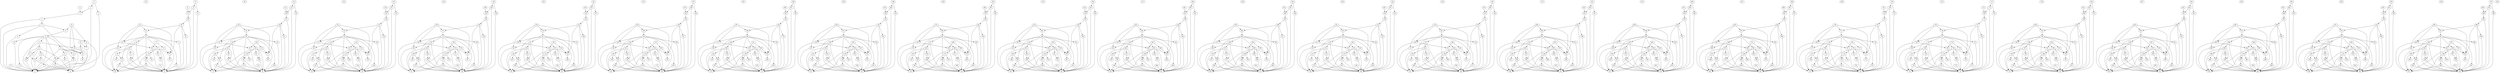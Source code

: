 strict digraph "G" {
0 [weight=4];
1 [weight=3];
2 [weight=4];
3 [weight=4];
4 [weight=3];
5 [weight=4];
6 [weight=3];
7 [weight=3];
8 [weight=1];
9 [weight=3];
10 [weight=3];
11 [weight=6];
12 [weight=5];
13 [weight=4];
14 [weight=4];
15 [weight=4];
16 [weight=3];
17 [weight=5];
18 [weight=3];
19 [weight=5];
20 [weight=3];
21 [weight=3];
22 [weight=4];
23 [weight=3];
24 [weight=5];
25 [weight=4];
26 [weight=5];
27 [weight=2];
28 [weight=3];
29 [weight=4];
30 [weight=3];
31 [weight=8];
32 [weight=3];
33 [weight=2];
34 [weight=1];
35 [weight=5];
36 [weight=3];
37 [weight=4];
38 [weight=3];
39 [weight=5];
40 [weight=3];
41 [weight=3];
42 [weight=3];
43 [weight=5];
44 [weight=3];
45 [weight=3];
46 [weight=3];
47 [weight=3];
48 [weight=3];
49 [weight=3];
50 [weight=2];
51 [weight=5];
52 [weight=3];
53 [weight=5];
54 [weight=3];
55 [weight=5];
56 [weight=2];
57 [weight=3];
58 [weight=4];
59 [weight=5];
60 [weight=3];
61 [weight=2];
62 [weight=4];
63 [weight=5];
64 [weight=3];
65 [weight=5];
66 [weight=3];
67 [weight=5];
68 [weight=4];
69 [weight=4];
70 [weight=5];
71 [weight=3];
72 [weight=5];
73 [weight=3];
74 [weight=4];
75 [weight=5];
76 [weight=4];
77 [weight=3];
78 [weight=2];
79 [weight=3];
80 [weight=4];
81 [weight=3];
82 [weight=4];
83 [weight=5];
84 [weight=3];
85 [weight=2];
86 [weight=2];
87 [weight=2];
88 [weight=4];
89 [weight=2];
90 [weight=8];
91 [weight=4];
92 [weight=4];
93 [weight=3];
94 [weight=4];
95 [weight=3];
96 [weight=3];
97 [weight=4];
98 [weight=3];
99 [weight=4];
100 [weight=4];
101 [weight=4];
102 [weight=10];
103 [weight=4];
104 [weight=5];
105 [weight=3];
106 [weight=3];
107 [weight=2];
108 [weight=3];
109 [weight=2];
110 [weight=2];
111 [weight=6];
112 [weight=5];
113 [weight=3];
114 [weight=6];
115 [weight=5];
116 [weight=5];
117 [weight=5];
118 [weight=2];
119 [weight=5];
120 [weight=4];
121 [weight=4];
122 [weight=2];
123 [weight=4];
124 [weight=5];
125 [weight=5];
126 [weight=4];
127 [weight=4];
128 [weight=4];
129 [weight=3];
130 [weight=3];
131 [weight=3];
132 [weight=1];
133 [weight=2];
134 [weight=5];
135 [weight=6];
136 [weight=4];
137 [weight=4];
138 [weight=6];
139 [weight=3];
140 [weight=3];
141 [weight=5];
142 [weight=4];
143 [weight=6];
144 [weight=4];
145 [weight=2];
146 [weight=3];
147 [weight=4];
148 [weight=3];
149 [weight=3];
150 [weight=8];
151 [weight=2];
152 [weight=4];
153 [weight=4];
154 [weight=8];
155 [weight=11];
156 [weight=2];
157 [weight=4];
158 [weight=3];
159 [weight=3];
160 [weight=4];
161 [weight=4];
162 [weight=5];
163 [weight=5];
164 [weight=2];
165 [weight=4];
166 [weight=3];
167 [weight=3];
168 [weight=4];
169 [weight=3];
170 [weight=5];
171 [weight=5];
172 [weight=3];
173 [weight=4];
174 [weight=5];
175 [weight=4];
176 [weight=3];
177 [weight=4];
178 [weight=2];
179 [weight=4];
180 [weight=5];
181 [weight=3];
182 [weight=4];
183 [weight=4];
184 [weight=1];
185 [weight=3];
186 [weight=3];
187 [weight=3];
188 [weight=4];
189 [weight=7];
190 [weight=4];
191 [weight=3];
192 [weight=5];
193 [weight=4];
194 [weight=11];
195 [weight=1];
196 [weight=4];
197 [weight=4];
198 [weight=4];
199 [weight=4];
200 [weight=3];
201 [weight=4];
202 [weight=2];
203 [weight=3];
204 [weight=4];
205 [weight=2];
206 [weight=5];
207 [weight=5];
208 [weight=3];
209 [weight=3];
210 [weight=3];
211 [weight=2];
212 [weight=4];
213 [weight=4];
214 [weight=5];
215 [weight=4];
216 [weight=5];
217 [weight=3];
218 [weight=3];
219 [weight=8];
220 [weight=5];
221 [weight=4];
222 [weight=3];
223 [weight=4];
224 [weight=4];
225 [weight=2];
226 [weight=5];
227 [weight=4];
228 [weight=7];
229 [weight=4];
230 [weight=5];
231 [weight=6];
232 [weight=4];
233 [weight=9];
234 [weight=4];
235 [weight=5];
236 [weight=5];
237 [weight=4];
238 [weight=2];
239 [weight=1];
240 [weight=2];
241 [weight=2];
242 [weight=4];
243 [weight=3];
244 [weight=6];
245 [weight=3];
246 [weight=2];
247 [weight=3];
248 [weight=4];
249 [weight=2];
250 [weight=4];
251 [weight=3];
252 [weight=2];
253 [weight=4];
254 [weight=4];
255 [weight=3];
256 [weight=3];
257 [weight=4];
258 [weight=9];
259 [weight=4];
260 [weight=4];
261 [weight=3];
262 [weight=3];
263 [weight=3];
264 [weight=2];
265 [weight=2];
266 [weight=2];
267 [weight=3];
268 [weight=3];
269 [weight=6];
270 [weight=4];
271 [weight=4];
272 [weight=8];
273 [weight=4];
274 [weight=4];
275 [weight=4];
276 [weight=5];
277 [weight=3];
278 [weight=3];
279 [weight=4];
280 [weight=2];
281 [weight=3];
282 [weight=3];
283 [weight=3];
284 [weight=3];
285 [weight=3];
286 [weight=5];
287 [weight=3];
288 [weight=5];
289 [weight=3];
290 [weight=4];
291 [weight=4];
292 [weight=3];
293 [weight=3];
294 [weight=3];
295 [weight=4];
296 [weight=2];
297 [weight=6];
298 [weight=4];
299 [weight=4];
300 [weight=4];
301 [weight=3];
302 [weight=3];
303 [weight=4];
304 [weight=4];
305 [weight=4];
306 [weight=8];
307 [weight=5];
308 [weight=3];
309 [weight=2];
310 [weight=9];
311 [weight=3];
312 [weight=3];
313 [weight=4];
314 [weight=3];
315 [weight=2];
316 [weight=3];
317 [weight=5];
318 [weight=4];
319 [weight=4];
320 [weight=4];
321 [weight=3];
322 [weight=4];
323 [weight=3];
324 [weight=3];
325 [weight=3];
326 [weight=4];
327 [weight=4];
328 [weight=4];
329 [weight=4];
330 [weight=1];
331 [weight=3];
332 [weight=5];
333 [weight=5];
334 [weight=3];
335 [weight=3];
336 [weight=4];
337 [weight=4];
338 [weight=4];
339 [weight=3];
340 [weight=4];
341 [weight=5];
342 [weight=4];
343 [weight=5];
344 [weight=5];
345 [weight=4];
346 [weight=3];
347 [weight=5];
348 [weight=3];
349 [weight=5];
350 [weight=7];
351 [weight=1];
352 [weight=4];
353 [weight=3];
354 [weight=3];
355 [weight=4];
356 [weight=2];
357 [weight=6];
358 [weight=4];
359 [weight=3];
360 [weight=2];
361 [weight=4];
362 [weight=2];
363 [weight=4];
364 [weight=4];
365 [weight=4];
366 [weight=3];
367 [weight=1];
368 [weight=2];
369 [weight=3];
370 [weight=3];
371 [weight=4];
372 [weight=3];
373 [weight=5];
374 [weight=5];
375 [weight=2];
376 [weight=3];
377 [weight=4];
378 [weight=4];
379 [weight=4];
380 [weight=4];
381 [weight=2];
382 [weight=3];
383 [weight=5];
384 [weight=6];
385 [weight=3];
386 [weight=3];
387 [weight=5];
388 [weight=5];
389 [weight=5];
390 [weight=5];
391 [weight=5];
392 [weight=4];
393 [weight=4];
394 [weight=3];
395 [weight=4];
396 [weight=4];
397 [weight=3];
398 [weight=2];
399 [weight=3];
400 [weight=3];
401 [weight=4];
402 [weight=4];
403 [weight=3];
404 [weight=3];
405 [weight=4];
406 [weight=5];
407 [weight=2];
408 [weight=3];
409 [weight=4];
410 [weight=4];
411 [weight=5];
412 [weight=3];
413 [weight=3];
414 [weight=9];
415 [weight=4];
416 [weight=6];
417 [weight=4];
418 [weight=4];
419 [weight=4];
420 [weight=2];
421 [weight=3];
422 [weight=4];
423 [weight=3];
424 [weight=3];
425 [weight=5];
426 [weight=4];
427 [weight=3];
428 [weight=9];
429 [weight=4];
430 [weight=5];
431 [weight=3];
432 [weight=3];
433 [weight=2];
434 [weight=4];
435 [weight=3];
436 [weight=6];
437 [weight=4];
438 [weight=2];
439 [weight=4];
440 [weight=3];
441 [weight=3];
442 [weight=3];
443 [weight=2];
444 [weight=3];
445 [weight=4];
446 [weight=3];
447 [weight=3];
448 [weight=3];
449 [weight=4];
450 [weight=3];
451 [weight=3];
452 [weight=3];
453 [weight=8];
454 [weight=5];
455 [weight=5];
456 [weight=3];
457 [weight=4];
458 [weight=3];
459 [weight=4];
460 [weight=5];
461 [weight=3];
462 [weight=3];
463 [weight=2];
464 [weight=2];
465 [weight=2];
466 [weight=4];
467 [weight=4];
468 [weight=4];
469 [weight=1];
470 [weight=5];
471 [weight=5];
472 [weight=2];
473 [weight=3];
474 [weight=3];
475 [weight=4];
476 [weight=2];
477 [weight=3];
478 [weight=3];
479 [weight=4];
480 [weight=4];
481 [weight=5];
482 [weight=4];
483 [weight=4];
484 [weight=4];
485 [weight=4];
486 [weight=5];
487 [weight=2];
488 [weight=3];
489 [weight=4];
490 [weight=4];
491 [weight=2];
492 [weight=4];
493 [weight=2];
494 [weight=1];
495 [weight=4];
496 [weight=3];
497 [weight=5];
498 [weight=3];
499 [weight=2];
500 [weight=4];
501 [weight=4];
502 [weight=3];
503 [weight=3];
504 [weight=4];
505 [weight=3];
506 [weight=4];
507 [weight=3];
508 [weight=4];
509 [weight=3];
510 [weight=5];
511 [weight=4];
512 [weight=4];
513 [weight=2];
514 [weight=4];
515 [weight=4];
516 [weight=3];
517 [weight=4];
518 [weight=4];
519 [weight=3];
520 [weight=3];
521 [weight=2];
522 [weight=4];
523 [weight=5];
524 [weight=4];
525 [weight=3];
526 [weight=4];
527 [weight=4];
528 [weight=4];
529 [weight=3];
530 [weight=1];
531 [weight=13];
532 [weight=2];
533 [weight=5];
534 [weight=9];
535 [weight=3];
536 [weight=3];
537 [weight=2];
538 [weight=5];
539 [weight=4];
540 [weight=7];
541 [weight=4];
542 [weight=4];
543 [weight=3];
544 [weight=5];
545 [weight=11];
546 [weight=1];
547 [weight=2];
548 [weight=3];
549 [weight=2];
550 [weight=4];
551 [weight=3];
552 [weight=4];
553 [weight=3];
554 [weight=2];
555 [weight=3];
556 [weight=3];
557 [weight=2];
558 [weight=1];
559 [weight=4];
560 [weight=2];
561 [weight=3];
562 [weight=2];
563 [weight=3];
564 [weight=5];
565 [weight=4];
566 [weight=3];
567 [weight=2];
568 [weight=4];
569 [weight=4];
570 [weight=8];
571 [weight=4];
572 [weight=3];
573 [weight=3];
574 [weight=3];
575 [weight=5];
576 [weight=2];
577 [weight=3];
578 [weight=4];
579 [weight=4];
580 [weight=4];
581 [weight=4];
582 [weight=8];
583 [weight=4];
584 [weight=6];
585 [weight=3];
586 [weight=3];
587 [weight=4];
588 [weight=3];
589 [weight=2];
590 [weight=4];
591 [weight=3];
592 [weight=2];
593 [weight=4];
594 [weight=5];
595 [weight=3];
596 [weight=4];
597 [weight=7];
598 [weight=3];
599 [weight=2];
600 [weight=2];
601 [weight=4];
602 [weight=3];
603 [weight=3];
604 [weight=4];
605 [weight=2];
606 [weight=3];
607 [weight=3];
608 [weight=3];
609 [weight=9];
610 [weight=3];
611 [weight=4];
612 [weight=4];
613 [weight=5];
614 [weight=4];
615 [weight=4];
616 [weight=3];
617 [weight=5];
618 [weight=5];
619 [weight=7];
620 [weight=2];
621 [weight=8];
622 [weight=4];
623 [weight=4];
624 [weight=5];
625 [weight=4];
626 [weight=3];
627 [weight=6];
628 [weight=2];
629 [weight=5];
630 [weight=2];
631 [weight=5];
632 [weight=3];
633 [weight=3];
634 [weight=4];
635 [weight=4];
636 [weight=6];
637 [weight=3];
638 [weight=2];
639 [weight=4];
640 [weight=2];
641 [weight=4];
642 [weight=3];
643 [weight=3];
644 [weight=3];
645 [weight=4];
646 [weight=3];
647 [weight=4];
648 [weight=11];
649 [weight=3];
650 [weight=4];
651 [weight=4];
652 [weight=3];
653 [weight=4];
654 [weight=5];
655 [weight=5];
656 [weight=5];
657 [weight=5];
658 [weight=4];
659 [weight=4];
660 [weight=2];
661 [weight=4];
662 [weight=5];
663 [weight=2];
664 [weight=4];
665 [weight=4];
666 [weight=4];
667 [weight=4];
668 [weight=4];
669 [weight=3];
670 [weight=4];
671 [weight=3];
672 [weight=3];
673 [weight=5];
674 [weight=3];
675 [weight=4];
676 [weight=4];
677 [weight=4];
678 [weight=4];
679 [weight=5];
680 [weight=3];
681 [weight=4];
682 [weight=3];
683 [weight=5];
684 [weight=4];
685 [weight=5];
686 [weight=5];
687 [weight=5];
688 [weight=5];
689 [weight=3];
690 [weight=6];
691 [weight=3];
692 [weight=3];
693 [weight=4];
694 [weight=3];
695 [weight=2];
696 [weight=4];
697 [weight=5];
698 [weight=4];
699 [weight=5];
700 [weight=3];
701 [weight=9];
702 [weight=3];
703 [weight=4];
704 [weight=3];
705 [weight=4];
706 [weight=3];
707 [weight=4];
708 [weight=5];
709 [weight=2];
710 [weight=4];
711 [weight=4];
712 [weight=4];
713 [weight=4];
714 [weight=4];
715 [weight=2];
716 [weight=6];
717 [weight=3];
718 [weight=4];
719 [weight=3];
720 [weight=4];
721 [weight=4];
722 [weight=3];
723 [weight=2];
724 [weight=4];
725 [weight=2];
726 [weight=10];
727 [weight=5];
728 [weight=4];
729 [weight=4];
730 [weight=3];
731 [weight=1];
732 [weight=4];
733 [weight=3];
734 [weight=3];
735 [weight=7];
736 [weight=3];
737 [weight=4];
738 [weight=3];
739 [weight=4];
740 [weight=6];
741 [weight=4];
742 [weight=2];
743 [weight=4];
744 [weight=4];
745 [weight=2];
746 [weight=3];
747 [weight=4];
748 [weight=3];
749 [weight=2];
750 [weight=4];
751 [weight=4];
752 [weight=3];
753 [weight=2];
754 [weight=4];
755 [weight=3];
756 [weight=3];
757 [weight=2];
758 [weight=2];
759 [weight=2];
760 [weight=4];
761 [weight=4];
762 [weight=4];
763 [weight=5];
764 [weight=5];
765 [weight=6];
766 [weight=4];
767 [weight=5];
768 [weight=8];
769 [weight=1];
770 [weight=5];
771 [weight=4];
772 [weight=2];
773 [weight=4];
774 [weight=9];
775 [weight=4];
776 [weight=5];
777 [weight=3];
778 [weight=3];
779 [weight=5];
780 [weight=2];
781 [weight=5];
782 [weight=1];
783 [weight=3];
784 [weight=2];
785 [weight=5];
786 [weight=4];
787 [weight=4];
788 [weight=5];
789 [weight=5];
790 [weight=5];
791 [weight=5];
792 [weight=3];
793 [weight=4];
794 [weight=3];
795 [weight=4];
796 [weight=4];
797 [weight=2];
798 [weight=4];
799 [weight=4];
800 [weight=2];
801 [weight=4];
802 [weight=4];
803 [weight=2];
804 [weight=6];
805 [weight=2];
806 [weight=4];
807 [weight=4];
808 [weight=3];
809 [weight=4];
810 [weight=3];
811 [weight=4];
812 [weight=4];
813 [weight=3];
814 [weight=5];
815 [weight=4];
816 [weight=5];
817 [weight=9];
818 [weight=5];
819 [weight=4];
820 [weight=4];
821 [weight=3];
822 [weight=4];
823 [weight=4];
824 [weight=4];
825 [weight=3];
826 [weight=4];
827 [weight=3];
828 [weight=4];
829 [weight=4];
830 [weight=3];
831 [weight=3];
832 [weight=2];
833 [weight=4];
834 [weight=6];
835 [weight=4];
836 [weight=5];
837 [weight=4];
838 [weight=3];
839 [weight=4];
840 [weight=4];
841 [weight=3];
842 [weight=4];
843 [weight=9];
844 [weight=5];
845 [weight=3];
846 [weight=3];
847 [weight=3];
848 [weight=3];
849 [weight=3];
850 [weight=4];
851 [weight=3];
852 [weight=5];
853 [weight=5];
854 [weight=3];
855 [weight=3];
856 [weight=5];
857 [weight=7];
858 [weight=2];
859 [weight=2];
860 [weight=5];
861 [weight=3];
862 [weight=4];
863 [weight=3];
864 [weight=3];
865 [weight=4];
866 [weight=5];
867 [weight=3];
868 [weight=4];
869 [weight=3];
870 [weight=4];
871 [weight=3];
872 [weight=3];
873 [weight=5];
874 [weight=4];
875 [weight=4];
876 [weight=4];
877 [weight=5];
878 [weight=3];
879 [weight=3];
880 [weight=3];
881 [weight=4];
882 [weight=4];
883 [weight=3];
884 [weight=3];
885 [weight=8];
886 [weight=3];
887 [weight=4];
888 [weight=3];
889 [weight=1];
890 [weight=4];
891 [weight=4];
892 [weight=5];
893 [weight=4];
894 [weight=2];
895 [weight=3];
896 [weight=8];
897 [weight=4];
898 [weight=5];
899 [weight=2];
900 [weight=2];
901 [weight=3];
902 [weight=4];
903 [weight=3];
904 [weight=2];
905 [weight=4];
906 [weight=2];
907 [weight=4];
908 [weight=2];
909 [weight=5];
910 [weight=3];
911 [weight=3];
912 [weight=4];
913 [weight=2];
914 [weight=4];
915 [weight=4];
916 [weight=4];
917 [weight=4];
918 [weight=3];
919 [weight=4];
920 [weight=3];
921 [weight=4];
922 [weight=7];
923 [weight=2];
924 [weight=4];
925 [weight=3];
926 [weight=5];
927 [weight=5];
928 [weight=4];
929 [weight=4];
930 [weight=5];
931 [weight=4];
932 [weight=4];
933 [weight=2];
934 [weight=3];
935 [weight=6];
936 [weight=2];
937 [weight=4];
938 [weight=4];
939 [weight=3];
940 [weight=2];
941 [weight=5];
942 [weight=4];
943 [weight=4];
944 [weight=3];
945 [weight=3];
946 [weight=3];
947 [weight=3];
948 [weight=3];
949 [weight=3];
950 [weight=4];
951 [weight=4];
952 [weight=4];
953 [weight=3];
954 [weight=5];
955 [weight=4];
956 [weight=4];
957 [weight=3];
958 [weight=4];
959 [weight=4];
960 [weight=8];
961 [weight=3];
962 [weight=5];
963 [weight=3];
964 [weight=3];
965 [weight=5];
966 [weight=2];
967 [weight=3];
968 [weight=5];
969 [weight=5];
970 [weight=4];
971 [weight=3];
972 [weight=3];
973 [weight=5];
974 [weight=4];
0 -> 1 [size=4];
0 -> 2 [size=2];
1 -> 3 [size=2];
1 -> 4 [size=3];
2 -> 4 [size=1];
3 -> 5 [size=4];
5 -> 4 [size=2];
5 -> 8 [size=2];
6 -> 3 [size=2];
7 -> 4 [size=3];
8 -> 4 [size=3];
8 -> 9 [size=2];
8 -> 10 [size=3];
8 -> 11 [size=1];
9 -> 4 [size=2];
10 -> 34 [size=3];
11 -> 12 [size=2];
12 -> 4 [size=2];
12 -> 13 [size=1];
12 -> 14 [size=3];
12 -> 15 [size=3];
12 -> 16 [size=2];
12 -> 17 [size=1];
12 -> 18 [size=3];
12 -> 19 [size=2];
13 -> 4 [size=4];
14 -> 4 [size=5];
15 -> 4 [size=4];
15 -> 20 [size=4];
15 -> 10 [size=4];
15 -> 21 [size=3];
15 -> 22 [size=2];
15 -> 23 [size=4];
16 -> 4 [size=2];
16 -> 24 [size=3];
17 -> 4 [size=3];
17 -> 25 [size=4];
17 -> 26 [size=3];
18 -> 4 [size=3];
18 -> 27 [size=3];
19 -> 7 [size=2];
19 -> 22 [size=3];
20 -> 4 [size=3];
21 -> 16 [size=2];
21 -> 22 [size=2];
21 -> 36 [size=2];
23 -> 20 [size=2];
24 -> 4 [size=5];
24 -> 22 [size=3];
25 -> 4 [size=3];
25 -> 28 [size=1];
25 -> 29 [size=3];
25 -> 22 [size=3];
25 -> 30 [size=3];
26 -> 22 [size=4];
27 -> 4 [size=2];
27 -> 22 [size=2];
28 -> 4 [size=1];
29 -> 18 [size=3];
29 -> 22 [size=2];
29 -> 37 [size=1];
30 -> 28 [size=2];
31 -> 4 [size=3];
32 -> 7 [size=2];
32 -> 33 [size=2];
33 -> 10 [size=4];
35 -> 19 [size=3];
35 -> 10 [size=3];
35 -> 11 [size=2];
35 -> 26 [size=4];
39 -> 40 [size=4];
39 -> 41 [size=1];
42 -> 41 [size=2];
43 -> 40 [size=4];
43 -> 44 [size=2];
44 -> 41 [size=4];
46 -> 40 [size=2];
46 -> 47 [size=3];
46 -> 48 [size=1];
46 -> 49 [size=1];
46 -> 41 [size=4];
47 -> 48 [size=3];
48 -> 41 [size=2];
49 -> 40 [size=3];
49 -> 45 [size=3];
49 -> 52 [size=2];
51 -> 41 [size=3];
52 -> 41 [size=4];
52 -> 53 [size=3];
53 -> 40 [size=3];
53 -> 41 [size=3];
54 -> 55 [size=3];
55 -> 43 [size=2];
55 -> 52 [size=3];
55 -> 56 [size=2];
55 -> 57 [size=2];
55 -> 65 [size=2];
55 -> 41 [size=4];
55 -> 70 [size=3];
55 -> 71 [size=2];
56 -> 39 [size=3];
56 -> 41 [size=3];
57 -> 40 [size=4];
57 -> 58 [size=2];
57 -> 59 [size=3];
57 -> 41 [size=3];
57 -> 60 [size=3];
57 -> 61 [size=4];
58 -> 50 [size=2];
59 -> 40 [size=4];
59 -> 56 [size=2];
59 -> 62 [size=2];
60 -> 61 [size=3];
61 -> 41 [size=2];
63 -> 43 [size=2];
63 -> 54 [size=2];
63 -> 58 [size=2];
63 -> 64 [size=2];
64 -> 40 [size=1];
65 -> 46 [size=4];
65 -> 64 [size=3];
65 -> 41 [size=1];
67 -> 68 [size=2];
68 -> 41 [size=2];
68 -> 69 [size=3];
69 -> 42 [size=3];
69 -> 54 [size=3];
69 -> 58 [size=3];
69 -> 41 [size=3];
70 -> 41 [size=2];
71 -> 41 [size=2];
72 -> 67 [size=3];
73 -> 67 [size=3];
73 -> 41 [size=1];
74 -> 58 [size=3];
75 -> 51 [size=2];
75 -> 73 [size=3];
76 -> 41 [size=2];
77 -> 44 [size=4];
77 -> 74 [size=2];
78 -> 79 [size=2];
78 -> 80 [size=2];
81 -> 80 [size=2];
82 -> 79 [size=1];
82 -> 83 [size=3];
83 -> 80 [size=3];
85 -> 79 [size=3];
85 -> 86 [size=3];
85 -> 87 [size=4];
85 -> 88 [size=3];
85 -> 80 [size=3];
86 -> 87 [size=2];
87 -> 80 [size=4];
88 -> 79 [size=4];
88 -> 84 [size=1];
88 -> 91 [size=3];
90 -> 80 [size=3];
91 -> 80 [size=3];
91 -> 92 [size=2];
92 -> 79 [size=2];
92 -> 80 [size=1];
93 -> 94 [size=2];
94 -> 82 [size=2];
94 -> 91 [size=2];
94 -> 95 [size=2];
94 -> 96 [size=1];
94 -> 104 [size=1];
94 -> 80 [size=4];
94 -> 109 [size=2];
94 -> 110 [size=3];
95 -> 78 [size=1];
95 -> 80 [size=2];
96 -> 79 [size=1];
96 -> 97 [size=2];
96 -> 98 [size=2];
96 -> 80 [size=3];
96 -> 99 [size=4];
96 -> 100 [size=2];
97 -> 89 [size=3];
98 -> 79 [size=4];
98 -> 95 [size=1];
98 -> 101 [size=2];
99 -> 100 [size=2];
100 -> 80 [size=2];
102 -> 82 [size=4];
102 -> 93 [size=4];
102 -> 97 [size=4];
102 -> 103 [size=1];
103 -> 79 [size=2];
104 -> 85 [size=1];
104 -> 103 [size=3];
104 -> 80 [size=1];
106 -> 107 [size=4];
107 -> 80 [size=2];
107 -> 108 [size=2];
108 -> 81 [size=3];
108 -> 93 [size=1];
108 -> 97 [size=3];
108 -> 80 [size=1];
109 -> 80 [size=1];
110 -> 80 [size=4];
111 -> 106 [size=3];
112 -> 106 [size=2];
112 -> 80 [size=4];
113 -> 97 [size=2];
114 -> 90 [size=4];
114 -> 112 [size=1];
115 -> 80 [size=2];
116 -> 83 [size=2];
116 -> 113 [size=1];
117 -> 118 [size=4];
117 -> 119 [size=3];
120 -> 119 [size=2];
121 -> 118 [size=3];
121 -> 122 [size=3];
122 -> 119 [size=2];
124 -> 118 [size=3];
124 -> 125 [size=3];
124 -> 126 [size=1];
124 -> 127 [size=1];
124 -> 119 [size=3];
125 -> 126 [size=3];
126 -> 119 [size=1];
127 -> 118 [size=1];
127 -> 123 [size=2];
127 -> 130 [size=2];
129 -> 119 [size=3];
130 -> 119 [size=2];
130 -> 131 [size=2];
131 -> 118 [size=1];
131 -> 119 [size=3];
132 -> 133 [size=5];
133 -> 121 [size=2];
133 -> 130 [size=2];
133 -> 134 [size=4];
133 -> 135 [size=4];
133 -> 143 [size=1];
133 -> 119 [size=2];
133 -> 148 [size=1];
133 -> 149 [size=3];
134 -> 117 [size=3];
134 -> 119 [size=4];
135 -> 118 [size=2];
135 -> 136 [size=3];
135 -> 137 [size=3];
135 -> 119 [size=2];
135 -> 138 [size=1];
135 -> 139 [size=2];
136 -> 128 [size=4];
137 -> 118 [size=2];
137 -> 134 [size=2];
137 -> 140 [size=6];
138 -> 139 [size=2];
139 -> 119 [size=2];
141 -> 121 [size=1];
141 -> 132 [size=1];
141 -> 136 [size=3];
141 -> 142 [size=2];
142 -> 118 [size=1];
143 -> 124 [size=3];
143 -> 142 [size=2];
143 -> 119 [size=2];
145 -> 146 [size=1];
146 -> 119 [size=2];
146 -> 147 [size=4];
147 -> 120 [size=1];
147 -> 132 [size=3];
147 -> 136 [size=3];
147 -> 119 [size=2];
148 -> 119 [size=2];
149 -> 119 [size=3];
150 -> 145 [size=2];
151 -> 145 [size=2];
151 -> 119 [size=2];
152 -> 136 [size=2];
153 -> 129 [size=3];
153 -> 151 [size=2];
154 -> 119 [size=3];
155 -> 122 [size=2];
155 -> 152 [size=2];
156 -> 157 [size=2];
156 -> 158 [size=4];
159 -> 158 [size=4];
160 -> 157 [size=3];
160 -> 161 [size=3];
161 -> 158 [size=4];
163 -> 157 [size=5];
163 -> 164 [size=3];
163 -> 165 [size=1];
163 -> 166 [size=4];
163 -> 158 [size=3];
164 -> 165 [size=4];
165 -> 158 [size=4];
166 -> 157 [size=3];
166 -> 162 [size=1];
166 -> 169 [size=3];
168 -> 158 [size=3];
169 -> 158 [size=3];
169 -> 170 [size=4];
170 -> 157 [size=4];
170 -> 158 [size=3];
171 -> 172 [size=3];
172 -> 160 [size=2];
172 -> 169 [size=4];
172 -> 173 [size=1];
172 -> 174 [size=2];
172 -> 182 [size=4];
172 -> 158 [size=4];
172 -> 187 [size=2];
172 -> 188 [size=2];
173 -> 156 [size=2];
173 -> 158 [size=3];
174 -> 157 [size=3];
174 -> 175 [size=3];
174 -> 176 [size=3];
174 -> 158 [size=2];
174 -> 177 [size=1];
174 -> 178 [size=1];
175 -> 167 [size=4];
176 -> 157 [size=2];
176 -> 173 [size=2];
176 -> 179 [size=2];
177 -> 178 [size=1];
178 -> 158 [size=2];
180 -> 160 [size=2];
180 -> 171 [size=2];
180 -> 175 [size=2];
180 -> 181 [size=3];
181 -> 157 [size=2];
182 -> 163 [size=1];
182 -> 181 [size=1];
182 -> 158 [size=4];
184 -> 185 [size=3];
185 -> 158 [size=2];
185 -> 186 [size=3];
186 -> 159 [size=3];
186 -> 171 [size=1];
186 -> 175 [size=2];
186 -> 158 [size=2];
187 -> 158 [size=2];
188 -> 158 [size=3];
189 -> 184 [size=4];
190 -> 184 [size=2];
190 -> 158 [size=4];
191 -> 175 [size=3];
192 -> 168 [size=2];
192 -> 190 [size=1];
193 -> 158 [size=4];
194 -> 161 [size=2];
194 -> 191 [size=3];
195 -> 196 [size=4];
195 -> 197 [size=3];
198 -> 197 [size=4];
199 -> 196 [size=1];
199 -> 200 [size=3];
200 -> 197 [size=2];
202 -> 196 [size=3];
202 -> 203 [size=1];
202 -> 204 [size=1];
202 -> 205 [size=2];
202 -> 197 [size=2];
203 -> 204 [size=2];
204 -> 197 [size=1];
205 -> 196 [size=3];
205 -> 201 [size=4];
205 -> 208 [size=2];
207 -> 197 [size=3];
208 -> 197 [size=2];
208 -> 209 [size=3];
209 -> 196 [size=3];
209 -> 197 [size=3];
210 -> 211 [size=2];
211 -> 199 [size=2];
211 -> 208 [size=3];
211 -> 212 [size=2];
211 -> 213 [size=5];
211 -> 221 [size=3];
211 -> 197 [size=3];
211 -> 226 [size=3];
211 -> 227 [size=3];
212 -> 195 [size=2];
212 -> 197 [size=2];
213 -> 196 [size=2];
213 -> 214 [size=4];
213 -> 215 [size=3];
213 -> 197 [size=2];
213 -> 216 [size=2];
213 -> 217 [size=2];
214 -> 206 [size=4];
215 -> 196 [size=2];
215 -> 212 [size=3];
215 -> 218 [size=2];
216 -> 217 [size=4];
217 -> 197 [size=2];
219 -> 199 [size=3];
219 -> 210 [size=1];
219 -> 214 [size=3];
219 -> 220 [size=3];
220 -> 196 [size=2];
221 -> 202 [size=3];
221 -> 220 [size=2];
221 -> 197 [size=2];
223 -> 224 [size=3];
224 -> 197 [size=3];
224 -> 225 [size=3];
225 -> 198 [size=2];
225 -> 210 [size=5];
225 -> 214 [size=3];
225 -> 197 [size=4];
226 -> 197 [size=4];
227 -> 197 [size=4];
228 -> 223 [size=3];
229 -> 223 [size=3];
229 -> 197 [size=2];
230 -> 214 [size=2];
231 -> 207 [size=3];
231 -> 229 [size=4];
232 -> 197 [size=2];
233 -> 200 [size=3];
233 -> 230 [size=5];
234 -> 235 [size=4];
234 -> 236 [size=3];
237 -> 236 [size=2];
238 -> 235 [size=2];
238 -> 239 [size=2];
239 -> 236 [size=2];
241 -> 235 [size=3];
241 -> 242 [size=2];
241 -> 243 [size=4];
241 -> 244 [size=3];
241 -> 236 [size=2];
242 -> 243 [size=1];
243 -> 236 [size=3];
244 -> 235 [size=5];
244 -> 240 [size=3];
244 -> 247 [size=4];
246 -> 236 [size=1];
247 -> 236 [size=4];
247 -> 248 [size=4];
248 -> 235 [size=2];
248 -> 236 [size=1];
249 -> 250 [size=1];
250 -> 238 [size=1];
250 -> 247 [size=1];
250 -> 251 [size=2];
250 -> 252 [size=2];
250 -> 260 [size=2];
250 -> 236 [size=3];
250 -> 265 [size=1];
250 -> 266 [size=2];
251 -> 234 [size=4];
251 -> 236 [size=4];
252 -> 235 [size=3];
252 -> 253 [size=1];
252 -> 254 [size=1];
252 -> 236 [size=3];
252 -> 255 [size=4];
252 -> 256 [size=2];
253 -> 245 [size=3];
254 -> 235 [size=2];
254 -> 251 [size=3];
254 -> 257 [size=4];
255 -> 256 [size=4];
256 -> 236 [size=1];
258 -> 238 [size=3];
258 -> 249 [size=3];
258 -> 253 [size=2];
258 -> 259 [size=4];
259 -> 235 [size=2];
260 -> 241 [size=2];
260 -> 259 [size=3];
260 -> 236 [size=2];
262 -> 263 [size=3];
263 -> 236 [size=1];
263 -> 264 [size=5];
264 -> 237 [size=2];
264 -> 249 [size=3];
264 -> 253 [size=3];
264 -> 236 [size=2];
265 -> 236 [size=2];
266 -> 236 [size=4];
267 -> 262 [size=3];
268 -> 262 [size=3];
268 -> 236 [size=2];
269 -> 253 [size=2];
270 -> 246 [size=5];
270 -> 268 [size=3];
271 -> 236 [size=1];
272 -> 239 [size=3];
272 -> 269 [size=3];
273 -> 274 [size=3];
273 -> 275 [size=2];
276 -> 275 [size=3];
277 -> 274 [size=3];
277 -> 278 [size=2];
278 -> 275 [size=3];
280 -> 274 [size=3];
280 -> 281 [size=3];
280 -> 282 [size=3];
280 -> 283 [size=3];
280 -> 275 [size=2];
281 -> 282 [size=3];
282 -> 275 [size=4];
283 -> 274 [size=2];
283 -> 279 [size=2];
283 -> 286 [size=3];
285 -> 275 [size=3];
286 -> 275 [size=2];
286 -> 287 [size=3];
287 -> 274 [size=3];
287 -> 275 [size=3];
288 -> 289 [size=5];
289 -> 277 [size=4];
289 -> 286 [size=2];
289 -> 290 [size=2];
289 -> 291 [size=2];
289 -> 299 [size=2];
289 -> 275 [size=3];
289 -> 304 [size=3];
289 -> 305 [size=1];
290 -> 273 [size=2];
290 -> 275 [size=3];
291 -> 274 [size=3];
291 -> 292 [size=2];
291 -> 293 [size=2];
291 -> 275 [size=3];
291 -> 294 [size=3];
291 -> 295 [size=1];
292 -> 284 [size=3];
293 -> 274 [size=1];
293 -> 290 [size=4];
293 -> 296 [size=1];
294 -> 295 [size=2];
295 -> 275 [size=2];
297 -> 277 [size=2];
297 -> 288 [size=2];
297 -> 292 [size=2];
297 -> 298 [size=2];
298 -> 274 [size=2];
299 -> 280 [size=3];
299 -> 298 [size=2];
299 -> 275 [size=2];
301 -> 302 [size=2];
302 -> 275 [size=2];
302 -> 303 [size=3];
303 -> 276 [size=4];
303 -> 288 [size=3];
303 -> 292 [size=3];
303 -> 275 [size=1];
304 -> 275 [size=2];
305 -> 275 [size=3];
306 -> 301 [size=3];
307 -> 301 [size=2];
307 -> 275 [size=1];
308 -> 292 [size=3];
309 -> 285 [size=3];
309 -> 307 [size=2];
310 -> 275 [size=1];
311 -> 278 [size=3];
311 -> 308 [size=2];
312 -> 313 [size=3];
312 -> 314 [size=2];
315 -> 314 [size=3];
316 -> 313 [size=3];
316 -> 317 [size=4];
317 -> 314 [size=2];
319 -> 313 [size=3];
319 -> 320 [size=1];
319 -> 321 [size=1];
319 -> 322 [size=3];
319 -> 314 [size=3];
320 -> 321 [size=1];
321 -> 314 [size=3];
322 -> 313 [size=3];
322 -> 318 [size=2];
322 -> 325 [size=2];
324 -> 314 [size=3];
325 -> 314 [size=4];
325 -> 326 [size=1];
326 -> 313 [size=2];
326 -> 314 [size=2];
327 -> 328 [size=3];
328 -> 316 [size=3];
328 -> 325 [size=1];
328 -> 329 [size=4];
328 -> 330 [size=2];
328 -> 338 [size=3];
328 -> 314 [size=3];
328 -> 343 [size=3];
328 -> 344 [size=3];
329 -> 312 [size=3];
329 -> 314 [size=4];
330 -> 313 [size=3];
330 -> 331 [size=2];
330 -> 332 [size=3];
330 -> 314 [size=4];
330 -> 333 [size=3];
330 -> 334 [size=3];
331 -> 323 [size=1];
332 -> 313 [size=2];
332 -> 329 [size=2];
332 -> 335 [size=2];
333 -> 334 [size=2];
334 -> 314 [size=3];
336 -> 316 [size=3];
336 -> 327 [size=1];
336 -> 331 [size=2];
336 -> 337 [size=3];
337 -> 313 [size=2];
338 -> 319 [size=1];
338 -> 337 [size=1];
338 -> 314 [size=1];
340 -> 341 [size=4];
341 -> 314 [size=3];
341 -> 342 [size=4];
342 -> 315 [size=2];
342 -> 327 [size=3];
342 -> 331 [size=4];
342 -> 314 [size=1];
343 -> 314 [size=2];
344 -> 314 [size=2];
345 -> 340 [size=3];
346 -> 340 [size=1];
346 -> 314 [size=3];
347 -> 331 [size=3];
348 -> 324 [size=3];
348 -> 346 [size=3];
349 -> 314 [size=3];
350 -> 317 [size=4];
350 -> 347 [size=3];
351 -> 352 [size=3];
351 -> 353 [size=2];
354 -> 353 [size=2];
355 -> 352 [size=3];
355 -> 356 [size=2];
356 -> 353 [size=2];
358 -> 352 [size=2];
358 -> 359 [size=2];
358 -> 360 [size=1];
358 -> 361 [size=5];
358 -> 353 [size=3];
359 -> 360 [size=3];
360 -> 353 [size=3];
361 -> 352 [size=3];
361 -> 357 [size=1];
361 -> 364 [size=2];
363 -> 353 [size=3];
364 -> 353 [size=4];
364 -> 365 [size=4];
365 -> 352 [size=2];
365 -> 353 [size=4];
366 -> 367 [size=2];
367 -> 355 [size=3];
367 -> 364 [size=1];
367 -> 368 [size=4];
367 -> 369 [size=3];
367 -> 377 [size=3];
367 -> 353 [size=2];
367 -> 382 [size=2];
367 -> 383 [size=2];
368 -> 351 [size=1];
368 -> 353 [size=4];
369 -> 352 [size=2];
369 -> 370 [size=3];
369 -> 371 [size=6];
369 -> 353 [size=3];
369 -> 372 [size=2];
369 -> 373 [size=2];
370 -> 362 [size=2];
371 -> 352 [size=3];
371 -> 368 [size=3];
371 -> 374 [size=1];
372 -> 373 [size=2];
373 -> 353 [size=3];
375 -> 355 [size=2];
375 -> 366 [size=4];
375 -> 370 [size=1];
375 -> 376 [size=3];
376 -> 352 [size=1];
377 -> 358 [size=2];
377 -> 376 [size=2];
377 -> 353 [size=2];
379 -> 380 [size=2];
380 -> 353 [size=1];
380 -> 381 [size=4];
381 -> 354 [size=1];
381 -> 366 [size=3];
381 -> 370 [size=2];
381 -> 353 [size=4];
382 -> 353 [size=2];
383 -> 353 [size=3];
384 -> 379 [size=4];
385 -> 379 [size=2];
385 -> 353 [size=2];
386 -> 370 [size=2];
387 -> 363 [size=4];
387 -> 385 [size=3];
388 -> 353 [size=4];
389 -> 356 [size=3];
389 -> 386 [size=1];
390 -> 391 [size=2];
390 -> 392 [size=2];
393 -> 392 [size=2];
394 -> 391 [size=1];
394 -> 395 [size=3];
395 -> 392 [size=3];
397 -> 391 [size=2];
397 -> 398 [size=3];
397 -> 399 [size=5];
397 -> 400 [size=1];
397 -> 392 [size=1];
398 -> 399 [size=2];
399 -> 392 [size=2];
400 -> 391 [size=2];
400 -> 396 [size=3];
400 -> 403 [size=2];
402 -> 392 [size=3];
403 -> 392 [size=2];
403 -> 404 [size=3];
404 -> 391 [size=1];
404 -> 392 [size=1];
405 -> 406 [size=1];
406 -> 394 [size=3];
406 -> 403 [size=4];
406 -> 407 [size=3];
406 -> 408 [size=3];
406 -> 416 [size=2];
406 -> 392 [size=3];
406 -> 421 [size=3];
406 -> 422 [size=4];
407 -> 390 [size=2];
407 -> 392 [size=4];
408 -> 391 [size=2];
408 -> 409 [size=1];
408 -> 410 [size=3];
408 -> 392 [size=4];
408 -> 411 [size=3];
408 -> 412 [size=1];
409 -> 401 [size=2];
410 -> 391 [size=2];
410 -> 407 [size=3];
410 -> 413 [size=2];
411 -> 412 [size=1];
412 -> 392 [size=2];
414 -> 394 [size=2];
414 -> 405 [size=3];
414 -> 409 [size=4];
414 -> 415 [size=2];
415 -> 391 [size=3];
416 -> 397 [size=3];
416 -> 415 [size=3];
416 -> 392 [size=3];
418 -> 419 [size=3];
419 -> 392 [size=1];
419 -> 420 [size=1];
420 -> 393 [size=4];
420 -> 405 [size=2];
420 -> 409 [size=2];
420 -> 392 [size=3];
421 -> 392 [size=2];
422 -> 392 [size=2];
423 -> 418 [size=2];
424 -> 418 [size=2];
424 -> 392 [size=3];
425 -> 409 [size=4];
426 -> 402 [size=4];
426 -> 424 [size=3];
427 -> 392 [size=1];
428 -> 395 [size=2];
428 -> 425 [size=1];
429 -> 430 [size=1];
429 -> 431 [size=3];
432 -> 431 [size=2];
433 -> 430 [size=2];
433 -> 434 [size=3];
434 -> 431 [size=2];
436 -> 430 [size=2];
436 -> 437 [size=2];
436 -> 438 [size=3];
436 -> 439 [size=1];
436 -> 431 [size=3];
437 -> 438 [size=4];
438 -> 431 [size=3];
439 -> 430 [size=2];
439 -> 435 [size=1];
439 -> 442 [size=2];
441 -> 431 [size=2];
442 -> 431 [size=2];
442 -> 443 [size=2];
443 -> 430 [size=2];
443 -> 431 [size=5];
444 -> 445 [size=3];
445 -> 433 [size=3];
445 -> 442 [size=3];
445 -> 446 [size=3];
445 -> 447 [size=2];
445 -> 455 [size=4];
445 -> 431 [size=2];
445 -> 460 [size=2];
445 -> 461 [size=2];
446 -> 429 [size=2];
446 -> 431 [size=2];
447 -> 430 [size=2];
447 -> 448 [size=3];
447 -> 449 [size=4];
447 -> 431 [size=2];
447 -> 450 [size=1];
447 -> 451 [size=1];
448 -> 440 [size=3];
449 -> 430 [size=3];
449 -> 446 [size=1];
449 -> 452 [size=2];
450 -> 451 [size=3];
451 -> 431 [size=1];
453 -> 433 [size=2];
453 -> 444 [size=3];
453 -> 448 [size=2];
453 -> 454 [size=3];
454 -> 430 [size=4];
455 -> 436 [size=2];
455 -> 454 [size=3];
455 -> 431 [size=2];
457 -> 458 [size=2];
458 -> 431 [size=2];
458 -> 459 [size=2];
459 -> 432 [size=2];
459 -> 444 [size=4];
459 -> 448 [size=4];
459 -> 431 [size=2];
460 -> 431 [size=2];
461 -> 431 [size=2];
462 -> 457 [size=4];
463 -> 457 [size=3];
463 -> 431 [size=1];
464 -> 448 [size=3];
465 -> 441 [size=3];
465 -> 463 [size=3];
466 -> 431 [size=2];
467 -> 434 [size=3];
467 -> 464 [size=3];
468 -> 469 [size=3];
468 -> 470 [size=2];
471 -> 470 [size=4];
472 -> 469 [size=3];
472 -> 473 [size=3];
473 -> 470 [size=5];
475 -> 469 [size=2];
475 -> 476 [size=2];
475 -> 477 [size=4];
475 -> 478 [size=3];
475 -> 470 [size=1];
476 -> 477 [size=2];
477 -> 470 [size=2];
478 -> 469 [size=4];
478 -> 474 [size=2];
478 -> 481 [size=1];
480 -> 470 [size=2];
481 -> 470 [size=2];
481 -> 482 [size=3];
482 -> 469 [size=3];
482 -> 470 [size=4];
483 -> 484 [size=3];
484 -> 472 [size=2];
484 -> 481 [size=2];
484 -> 485 [size=2];
484 -> 486 [size=3];
484 -> 494 [size=1];
484 -> 470 [size=3];
484 -> 499 [size=3];
484 -> 500 [size=3];
485 -> 468 [size=2];
485 -> 470 [size=1];
486 -> 469 [size=2];
486 -> 487 [size=4];
486 -> 488 [size=4];
486 -> 470 [size=2];
486 -> 489 [size=1];
486 -> 490 [size=1];
487 -> 479 [size=2];
488 -> 469 [size=3];
488 -> 485 [size=4];
488 -> 491 [size=3];
489 -> 490 [size=3];
490 -> 470 [size=2];
492 -> 472 [size=3];
492 -> 483 [size=5];
492 -> 487 [size=4];
492 -> 493 [size=2];
493 -> 469 [size=3];
494 -> 475 [size=4];
494 -> 493 [size=3];
494 -> 470 [size=1];
496 -> 497 [size=3];
497 -> 470 [size=3];
497 -> 498 [size=1];
498 -> 471 [size=3];
498 -> 483 [size=3];
498 -> 487 [size=3];
498 -> 470 [size=3];
499 -> 470 [size=3];
500 -> 470 [size=2];
501 -> 496 [size=1];
502 -> 496 [size=2];
502 -> 470 [size=2];
503 -> 487 [size=5];
504 -> 480 [size=3];
504 -> 502 [size=1];
505 -> 470 [size=4];
506 -> 473 [size=5];
506 -> 503 [size=3];
507 -> 508 [size=2];
507 -> 509 [size=3];
510 -> 509 [size=2];
511 -> 508 [size=2];
511 -> 512 [size=4];
512 -> 509 [size=3];
514 -> 508 [size=6];
514 -> 515 [size=3];
514 -> 516 [size=3];
514 -> 517 [size=1];
514 -> 509 [size=3];
515 -> 516 [size=3];
516 -> 509 [size=1];
517 -> 508 [size=1];
517 -> 513 [size=1];
517 -> 520 [size=3];
519 -> 509 [size=1];
520 -> 509 [size=2];
520 -> 521 [size=3];
521 -> 508 [size=1];
521 -> 509 [size=3];
522 -> 523 [size=3];
523 -> 511 [size=3];
523 -> 520 [size=2];
523 -> 524 [size=2];
523 -> 525 [size=3];
523 -> 533 [size=2];
523 -> 509 [size=2];
523 -> 538 [size=2];
523 -> 539 [size=3];
524 -> 507 [size=3];
524 -> 509 [size=3];
525 -> 508 [size=2];
525 -> 526 [size=4];
525 -> 527 [size=2];
525 -> 509 [size=2];
525 -> 528 [size=1];
525 -> 529 [size=1];
526 -> 518 [size=2];
527 -> 508 [size=2];
527 -> 524 [size=3];
527 -> 530 [size=3];
528 -> 529 [size=2];
529 -> 509 [size=2];
531 -> 511 [size=3];
531 -> 522 [size=3];
531 -> 526 [size=4];
531 -> 532 [size=3];
532 -> 508 [size=2];
533 -> 514 [size=1];
533 -> 532 [size=3];
533 -> 509 [size=2];
535 -> 536 [size=3];
536 -> 509 [size=3];
536 -> 537 [size=2];
537 -> 510 [size=3];
537 -> 522 [size=2];
537 -> 526 [size=2];
537 -> 509 [size=1];
538 -> 509 [size=3];
539 -> 509 [size=1];
540 -> 535 [size=1];
541 -> 535 [size=3];
541 -> 509 [size=2];
542 -> 526 [size=3];
543 -> 519 [size=3];
543 -> 541 [size=3];
544 -> 509 [size=2];
545 -> 512 [size=3];
545 -> 542 [size=2];
546 -> 547 [size=1];
546 -> 548 [size=3];
549 -> 548 [size=3];
550 -> 547 [size=2];
550 -> 551 [size=3];
551 -> 548 [size=4];
553 -> 547 [size=4];
553 -> 554 [size=4];
553 -> 555 [size=1];
553 -> 556 [size=3];
553 -> 548 [size=2];
554 -> 555 [size=4];
555 -> 548 [size=4];
556 -> 547 [size=2];
556 -> 552 [size=3];
556 -> 559 [size=4];
558 -> 548 [size=5];
559 -> 548 [size=4];
559 -> 560 [size=3];
560 -> 547 [size=2];
560 -> 548 [size=1];
561 -> 562 [size=4];
562 -> 550 [size=1];
562 -> 559 [size=4];
562 -> 563 [size=3];
562 -> 564 [size=1];
562 -> 572 [size=2];
562 -> 548 [size=4];
562 -> 577 [size=5];
562 -> 578 [size=4];
563 -> 546 [size=4];
563 -> 548 [size=4];
564 -> 547 [size=3];
564 -> 565 [size=2];
564 -> 566 [size=1];
564 -> 548 [size=2];
564 -> 567 [size=1];
564 -> 568 [size=2];
565 -> 557 [size=3];
566 -> 547 [size=2];
566 -> 563 [size=2];
566 -> 569 [size=2];
567 -> 568 [size=4];
568 -> 548 [size=5];
570 -> 550 [size=1];
570 -> 561 [size=2];
570 -> 565 [size=4];
570 -> 571 [size=2];
571 -> 547 [size=3];
572 -> 553 [size=3];
572 -> 571 [size=2];
572 -> 548 [size=2];
574 -> 575 [size=3];
575 -> 548 [size=1];
575 -> 576 [size=2];
576 -> 549 [size=3];
576 -> 561 [size=2];
576 -> 565 [size=3];
576 -> 548 [size=4];
577 -> 548 [size=2];
578 -> 548 [size=3];
579 -> 574 [size=3];
580 -> 574 [size=3];
580 -> 548 [size=2];
581 -> 565 [size=4];
582 -> 558 [size=1];
582 -> 580 [size=2];
583 -> 548 [size=3];
584 -> 551 [size=1];
584 -> 581 [size=3];
585 -> 586 [size=1];
585 -> 587 [size=2];
588 -> 587 [size=4];
589 -> 586 [size=3];
589 -> 590 [size=3];
590 -> 587 [size=4];
592 -> 586 [size=1];
592 -> 593 [size=2];
592 -> 594 [size=2];
592 -> 595 [size=2];
592 -> 587 [size=3];
593 -> 594 [size=3];
594 -> 587 [size=2];
595 -> 586 [size=3];
595 -> 591 [size=2];
595 -> 598 [size=3];
597 -> 587 [size=3];
598 -> 587 [size=2];
598 -> 599 [size=3];
599 -> 586 [size=3];
599 -> 587 [size=4];
600 -> 601 [size=2];
601 -> 589 [size=1];
601 -> 598 [size=2];
601 -> 602 [size=2];
601 -> 603 [size=3];
601 -> 611 [size=1];
601 -> 587 [size=2];
601 -> 616 [size=1];
601 -> 617 [size=3];
602 -> 585 [size=2];
602 -> 587 [size=3];
603 -> 586 [size=4];
603 -> 604 [size=3];
603 -> 605 [size=3];
603 -> 587 [size=3];
603 -> 606 [size=2];
603 -> 607 [size=3];
604 -> 596 [size=2];
605 -> 586 [size=4];
605 -> 602 [size=3];
605 -> 608 [size=2];
606 -> 607 [size=2];
607 -> 587 [size=1];
609 -> 589 [size=2];
609 -> 600 [size=3];
609 -> 604 [size=5];
609 -> 610 [size=3];
610 -> 586 [size=2];
611 -> 592 [size=2];
611 -> 610 [size=3];
611 -> 587 [size=3];
613 -> 614 [size=3];
614 -> 587 [size=5];
614 -> 615 [size=2];
615 -> 588 [size=3];
615 -> 600 [size=2];
615 -> 604 [size=2];
615 -> 587 [size=5];
616 -> 587 [size=2];
617 -> 587 [size=2];
618 -> 613 [size=3];
619 -> 613 [size=3];
619 -> 587 [size=2];
620 -> 604 [size=2];
621 -> 597 [size=1];
621 -> 619 [size=5];
622 -> 587 [size=3];
623 -> 590 [size=3];
623 -> 620 [size=1];
624 -> 625 [size=3];
624 -> 626 [size=2];
627 -> 626 [size=3];
628 -> 625 [size=2];
628 -> 629 [size=2];
629 -> 626 [size=1];
631 -> 625 [size=3];
631 -> 632 [size=1];
631 -> 633 [size=5];
631 -> 634 [size=3];
631 -> 626 [size=2];
632 -> 633 [size=2];
633 -> 626 [size=1];
634 -> 625 [size=2];
634 -> 630 [size=2];
634 -> 637 [size=1];
636 -> 626 [size=3];
637 -> 626 [size=3];
637 -> 638 [size=2];
638 -> 625 [size=3];
638 -> 626 [size=4];
639 -> 640 [size=1];
640 -> 628 [size=2];
640 -> 637 [size=1];
640 -> 641 [size=2];
640 -> 642 [size=2];
640 -> 650 [size=2];
640 -> 626 [size=3];
640 -> 655 [size=4];
640 -> 656 [size=5];
641 -> 624 [size=2];
641 -> 626 [size=2];
642 -> 625 [size=4];
642 -> 643 [size=3];
642 -> 644 [size=3];
642 -> 626 [size=2];
642 -> 645 [size=2];
642 -> 646 [size=2];
643 -> 635 [size=4];
644 -> 625 [size=3];
644 -> 641 [size=3];
644 -> 647 [size=3];
645 -> 646 [size=1];
646 -> 626 [size=2];
648 -> 628 [size=3];
648 -> 639 [size=2];
648 -> 643 [size=2];
648 -> 649 [size=2];
649 -> 625 [size=2];
650 -> 631 [size=3];
650 -> 649 [size=3];
650 -> 626 [size=2];
652 -> 653 [size=2];
653 -> 626 [size=2];
653 -> 654 [size=3];
654 -> 627 [size=2];
654 -> 639 [size=3];
654 -> 643 [size=3];
654 -> 626 [size=3];
655 -> 626 [size=4];
656 -> 626 [size=4];
657 -> 652 [size=3];
658 -> 652 [size=2];
658 -> 626 [size=2];
659 -> 643 [size=3];
660 -> 636 [size=1];
660 -> 658 [size=4];
661 -> 626 [size=5];
662 -> 629 [size=3];
662 -> 659 [size=2];
663 -> 664 [size=2];
663 -> 665 [size=1];
666 -> 665 [size=4];
667 -> 664 [size=4];
667 -> 668 [size=3];
668 -> 665 [size=4];
670 -> 664 [size=4];
670 -> 671 [size=1];
670 -> 672 [size=3];
670 -> 673 [size=3];
670 -> 665 [size=2];
671 -> 672 [size=3];
672 -> 665 [size=3];
673 -> 664 [size=4];
673 -> 669 [size=3];
673 -> 676 [size=3];
675 -> 665 [size=1];
676 -> 665 [size=2];
676 -> 677 [size=1];
677 -> 664 [size=3];
677 -> 665 [size=4];
678 -> 679 [size=2];
679 -> 667 [size=4];
679 -> 676 [size=2];
679 -> 680 [size=2];
679 -> 681 [size=1];
679 -> 689 [size=3];
679 -> 665 [size=3];
679 -> 694 [size=3];
679 -> 695 [size=4];
680 -> 663 [size=1];
680 -> 665 [size=2];
681 -> 664 [size=2];
681 -> 682 [size=3];
681 -> 683 [size=2];
681 -> 665 [size=5];
681 -> 684 [size=1];
681 -> 685 [size=2];
682 -> 674 [size=2];
683 -> 664 [size=3];
683 -> 680 [size=2];
683 -> 686 [size=2];
684 -> 685 [size=4];
685 -> 665 [size=1];
687 -> 667 [size=3];
687 -> 678 [size=3];
687 -> 682 [size=2];
687 -> 688 [size=2];
688 -> 664 [size=3];
689 -> 670 [size=1];
689 -> 688 [size=3];
689 -> 665 [size=2];
691 -> 692 [size=2];
692 -> 665 [size=3];
692 -> 693 [size=2];
693 -> 666 [size=2];
693 -> 678 [size=2];
693 -> 682 [size=3];
693 -> 665 [size=4];
694 -> 665 [size=3];
695 -> 665 [size=3];
696 -> 691 [size=4];
697 -> 691 [size=1];
697 -> 665 [size=4];
698 -> 682 [size=1];
699 -> 675 [size=2];
699 -> 697 [size=5];
700 -> 665 [size=2];
701 -> 668 [size=2];
701 -> 698 [size=2];
702 -> 703 [size=4];
702 -> 704 [size=3];
705 -> 704 [size=3];
706 -> 703 [size=2];
706 -> 707 [size=3];
707 -> 704 [size=4];
709 -> 703 [size=4];
709 -> 710 [size=2];
709 -> 711 [size=3];
709 -> 712 [size=2];
709 -> 704 [size=2];
710 -> 711 [size=2];
711 -> 704 [size=3];
712 -> 703 [size=1];
712 -> 708 [size=1];
712 -> 715 [size=4];
714 -> 704 [size=3];
715 -> 704 [size=3];
715 -> 716 [size=3];
716 -> 703 [size=3];
716 -> 704 [size=4];
717 -> 718 [size=1];
718 -> 706 [size=3];
718 -> 715 [size=4];
718 -> 719 [size=2];
718 -> 720 [size=3];
718 -> 728 [size=1];
718 -> 704 [size=2];
718 -> 733 [size=1];
718 -> 734 [size=3];
719 -> 702 [size=2];
719 -> 704 [size=4];
720 -> 703 [size=3];
720 -> 721 [size=3];
720 -> 722 [size=3];
720 -> 704 [size=2];
720 -> 723 [size=3];
720 -> 724 [size=1];
721 -> 713 [size=1];
722 -> 703 [size=2];
722 -> 719 [size=1];
722 -> 725 [size=3];
723 -> 724 [size=1];
724 -> 704 [size=2];
726 -> 706 [size=3];
726 -> 717 [size=4];
726 -> 721 [size=3];
726 -> 727 [size=5];
727 -> 703 [size=4];
728 -> 709 [size=1];
728 -> 727 [size=2];
728 -> 704 [size=2];
730 -> 731 [size=3];
731 -> 704 [size=2];
731 -> 732 [size=2];
732 -> 705 [size=2];
732 -> 717 [size=3];
732 -> 721 [size=2];
732 -> 704 [size=2];
733 -> 704 [size=4];
734 -> 704 [size=3];
735 -> 730 [size=4];
736 -> 730 [size=3];
736 -> 704 [size=6];
737 -> 721 [size=3];
738 -> 714 [size=3];
738 -> 736 [size=1];
739 -> 704 [size=1];
740 -> 707 [size=2];
740 -> 737 [size=3];
741 -> 742 [size=3];
741 -> 743 [size=1];
744 -> 743 [size=2];
745 -> 742 [size=1];
745 -> 746 [size=2];
746 -> 743 [size=2];
748 -> 742 [size=4];
748 -> 749 [size=2];
748 -> 750 [size=5];
748 -> 751 [size=4];
748 -> 743 [size=3];
749 -> 750 [size=3];
750 -> 743 [size=2];
751 -> 742 [size=1];
751 -> 747 [size=4];
751 -> 754 [size=2];
753 -> 743 [size=3];
754 -> 743 [size=4];
754 -> 755 [size=4];
755 -> 742 [size=4];
755 -> 743 [size=1];
756 -> 757 [size=2];
757 -> 745 [size=3];
757 -> 754 [size=4];
757 -> 758 [size=2];
757 -> 759 [size=2];
757 -> 767 [size=1];
757 -> 743 [size=2];
757 -> 772 [size=1];
757 -> 773 [size=1];
758 -> 741 [size=4];
758 -> 743 [size=2];
759 -> 742 [size=4];
759 -> 760 [size=2];
759 -> 761 [size=2];
759 -> 743 [size=1];
759 -> 762 [size=3];
759 -> 763 [size=2];
760 -> 752 [size=3];
761 -> 742 [size=2];
761 -> 758 [size=3];
761 -> 764 [size=4];
762 -> 763 [size=4];
763 -> 743 [size=2];
765 -> 745 [size=1];
765 -> 756 [size=5];
765 -> 760 [size=3];
765 -> 766 [size=3];
766 -> 742 [size=3];
767 -> 748 [size=3];
767 -> 766 [size=3];
767 -> 743 [size=3];
769 -> 770 [size=4];
770 -> 743 [size=2];
770 -> 771 [size=4];
771 -> 744 [size=2];
771 -> 756 [size=2];
771 -> 760 [size=1];
771 -> 743 [size=3];
772 -> 743 [size=1];
773 -> 743 [size=1];
774 -> 769 [size=2];
775 -> 769 [size=4];
775 -> 743 [size=4];
776 -> 760 [size=1];
777 -> 753 [size=1];
777 -> 775 [size=5];
778 -> 743 [size=1];
779 -> 746 [size=2];
779 -> 776 [size=1];
780 -> 781 [size=4];
780 -> 782 [size=1];
783 -> 782 [size=3];
784 -> 781 [size=4];
784 -> 785 [size=1];
785 -> 782 [size=2];
787 -> 781 [size=3];
787 -> 788 [size=2];
787 -> 789 [size=4];
787 -> 790 [size=2];
787 -> 782 [size=3];
788 -> 789 [size=4];
789 -> 782 [size=2];
790 -> 781 [size=3];
790 -> 786 [size=2];
790 -> 793 [size=1];
792 -> 782 [size=1];
793 -> 782 [size=1];
793 -> 794 [size=2];
794 -> 781 [size=3];
794 -> 782 [size=2];
795 -> 796 [size=2];
796 -> 784 [size=3];
796 -> 793 [size=2];
796 -> 797 [size=1];
796 -> 798 [size=4];
796 -> 806 [size=4];
796 -> 782 [size=3];
796 -> 811 [size=3];
796 -> 812 [size=3];
797 -> 780 [size=3];
797 -> 782 [size=3];
798 -> 781 [size=1];
798 -> 799 [size=2];
798 -> 800 [size=1];
798 -> 782 [size=3];
798 -> 801 [size=3];
798 -> 802 [size=1];
799 -> 791 [size=2];
800 -> 781 [size=2];
800 -> 797 [size=3];
800 -> 803 [size=3];
801 -> 802 [size=3];
802 -> 782 [size=2];
804 -> 784 [size=2];
804 -> 795 [size=3];
804 -> 799 [size=2];
804 -> 805 [size=4];
805 -> 781 [size=4];
806 -> 787 [size=1];
806 -> 805 [size=1];
806 -> 782 [size=2];
808 -> 809 [size=3];
809 -> 782 [size=3];
809 -> 810 [size=1];
810 -> 783 [size=4];
810 -> 795 [size=3];
810 -> 799 [size=3];
810 -> 782 [size=3];
811 -> 782 [size=1];
812 -> 782 [size=3];
813 -> 808 [size=2];
814 -> 808 [size=3];
814 -> 782 [size=2];
815 -> 799 [size=3];
816 -> 792 [size=4];
816 -> 814 [size=1];
817 -> 782 [size=2];
818 -> 785 [size=2];
818 -> 815 [size=3];
819 -> 820 [size=2];
819 -> 821 [size=1];
822 -> 821 [size=4];
823 -> 820 [size=2];
823 -> 824 [size=2];
824 -> 821 [size=3];
826 -> 820 [size=3];
826 -> 827 [size=1];
826 -> 828 [size=1];
826 -> 829 [size=4];
826 -> 821 [size=2];
827 -> 828 [size=2];
828 -> 821 [size=3];
829 -> 820 [size=3];
829 -> 825 [size=3];
829 -> 832 [size=3];
831 -> 821 [size=2];
832 -> 821 [size=3];
832 -> 833 [size=5];
833 -> 820 [size=3];
833 -> 821 [size=4];
834 -> 835 [size=3];
835 -> 823 [size=4];
835 -> 832 [size=4];
835 -> 836 [size=3];
835 -> 837 [size=4];
835 -> 845 [size=1];
835 -> 821 [size=4];
835 -> 850 [size=1];
835 -> 851 [size=3];
836 -> 819 [size=3];
836 -> 821 [size=3];
837 -> 820 [size=2];
837 -> 838 [size=2];
837 -> 839 [size=2];
837 -> 821 [size=2];
837 -> 840 [size=3];
837 -> 841 [size=3];
838 -> 830 [size=2];
839 -> 820 [size=2];
839 -> 836 [size=3];
839 -> 842 [size=2];
840 -> 841 [size=2];
841 -> 821 [size=2];
843 -> 823 [size=2];
843 -> 834 [size=3];
843 -> 838 [size=3];
843 -> 844 [size=3];
844 -> 820 [size=2];
845 -> 826 [size=2];
845 -> 844 [size=3];
845 -> 821 [size=3];
847 -> 848 [size=2];
848 -> 821 [size=2];
848 -> 849 [size=2];
849 -> 822 [size=2];
849 -> 834 [size=1];
849 -> 838 [size=1];
849 -> 821 [size=3];
850 -> 821 [size=2];
851 -> 821 [size=2];
852 -> 847 [size=2];
853 -> 847 [size=2];
853 -> 821 [size=4];
854 -> 838 [size=3];
855 -> 831 [size=4];
855 -> 853 [size=2];
856 -> 821 [size=3];
857 -> 824 [size=3];
857 -> 854 [size=4];
858 -> 859 [size=2];
858 -> 860 [size=3];
861 -> 860 [size=2];
862 -> 859 [size=3];
862 -> 863 [size=4];
863 -> 860 [size=2];
865 -> 859 [size=2];
865 -> 866 [size=2];
865 -> 867 [size=3];
865 -> 868 [size=1];
865 -> 860 [size=4];
866 -> 867 [size=4];
867 -> 860 [size=1];
868 -> 859 [size=2];
868 -> 864 [size=3];
868 -> 871 [size=1];
870 -> 860 [size=2];
871 -> 860 [size=2];
871 -> 872 [size=3];
872 -> 859 [size=2];
872 -> 860 [size=2];
873 -> 874 [size=2];
874 -> 862 [size=2];
874 -> 871 [size=3];
874 -> 875 [size=3];
874 -> 876 [size=1];
874 -> 884 [size=1];
874 -> 860 [size=4];
874 -> 889 [size=2];
874 -> 890 [size=3];
875 -> 858 [size=1];
875 -> 860 [size=2];
876 -> 859 [size=3];
876 -> 877 [size=3];
876 -> 878 [size=2];
876 -> 860 [size=4];
876 -> 879 [size=3];
876 -> 880 [size=2];
877 -> 869 [size=1];
878 -> 859 [size=3];
878 -> 875 [size=4];
878 -> 881 [size=3];
879 -> 880 [size=4];
880 -> 860 [size=3];
882 -> 862 [size=1];
882 -> 873 [size=4];
882 -> 877 [size=2];
882 -> 883 [size=2];
883 -> 859 [size=4];
884 -> 865 [size=4];
884 -> 883 [size=2];
884 -> 860 [size=2];
886 -> 887 [size=1];
887 -> 860 [size=2];
887 -> 888 [size=4];
888 -> 861 [size=5];
888 -> 873 [size=3];
888 -> 877 [size=3];
888 -> 860 [size=1];
889 -> 860 [size=4];
890 -> 860 [size=1];
891 -> 886 [size=2];
892 -> 886 [size=3];
892 -> 860 [size=2];
893 -> 877 [size=1];
894 -> 870 [size=1];
894 -> 892 [size=2];
895 -> 860 [size=2];
896 -> 863 [size=4];
896 -> 893 [size=2];
897 -> 898 [size=3];
897 -> 899 [size=1];
900 -> 899 [size=4];
901 -> 898 [size=5];
901 -> 902 [size=3];
902 -> 899 [size=2];
904 -> 898 [size=2];
904 -> 905 [size=1];
904 -> 906 [size=3];
904 -> 907 [size=2];
904 -> 899 [size=3];
905 -> 906 [size=1];
906 -> 899 [size=1];
907 -> 898 [size=3];
907 -> 903 [size=3];
907 -> 910 [size=2];
909 -> 899 [size=2];
910 -> 899 [size=3];
910 -> 911 [size=4];
911 -> 898 [size=4];
911 -> 899 [size=3];
912 -> 913 [size=3];
913 -> 901 [size=2];
913 -> 910 [size=2];
913 -> 914 [size=4];
913 -> 915 [size=3];
913 -> 923 [size=2];
913 -> 899 [size=3];
913 -> 928 [size=2];
913 -> 929 [size=2];
914 -> 897 [size=4];
914 -> 899 [size=3];
915 -> 898 [size=1];
915 -> 916 [size=2];
915 -> 917 [size=4];
915 -> 899 [size=1];
915 -> 918 [size=3];
915 -> 919 [size=2];
916 -> 908 [size=4];
917 -> 898 [size=3];
917 -> 914 [size=4];
917 -> 920 [size=2];
918 -> 919 [size=4];
919 -> 899 [size=4];
921 -> 901 [size=2];
921 -> 912 [size=2];
921 -> 916 [size=1];
921 -> 922 [size=3];
922 -> 898 [size=2];
923 -> 904 [size=1];
923 -> 922 [size=3];
923 -> 899 [size=1];
925 -> 926 [size=3];
926 -> 899 [size=3];
926 -> 927 [size=2];
927 -> 900 [size=2];
927 -> 912 [size=3];
927 -> 916 [size=2];
927 -> 899 [size=2];
928 -> 899 [size=2];
929 -> 899 [size=4];
930 -> 925 [size=5];
931 -> 925 [size=2];
931 -> 899 [size=1];
932 -> 916 [size=2];
933 -> 909 [size=2];
933 -> 931 [size=4];
934 -> 899 [size=2];
935 -> 902 [size=2];
935 -> 932 [size=1];
936 -> 937 [size=3];
936 -> 938 [size=3];
939 -> 938 [size=4];
940 -> 937 [size=4];
940 -> 941 [size=2];
941 -> 938 [size=3];
943 -> 937 [size=2];
943 -> 944 [size=1];
943 -> 945 [size=2];
943 -> 946 [size=3];
943 -> 938 [size=1];
944 -> 945 [size=4];
945 -> 938 [size=2];
946 -> 937 [size=2];
946 -> 942 [size=4];
946 -> 949 [size=2];
948 -> 938 [size=2];
949 -> 938 [size=3];
949 -> 950 [size=3];
950 -> 937 [size=2];
950 -> 938 [size=3];
951 -> 952 [size=3];
952 -> 940 [size=3];
952 -> 949 [size=2];
952 -> 953 [size=3];
952 -> 954 [size=2];
952 -> 962 [size=3];
952 -> 938 [size=3];
952 -> 967 [size=2];
952 -> 968 [size=3];
953 -> 936 [size=4];
953 -> 938 [size=3];
954 -> 937 [size=4];
954 -> 955 [size=1];
954 -> 956 [size=3];
954 -> 938 [size=3];
954 -> 957 [size=1];
954 -> 958 [size=1];
955 -> 947 [size=3];
956 -> 937 [size=3];
956 -> 953 [size=3];
956 -> 959 [size=3];
957 -> 958 [size=2];
958 -> 938 [size=3];
960 -> 940 [size=2];
960 -> 951 [size=2];
960 -> 955 [size=2];
960 -> 961 [size=5];
961 -> 937 [size=2];
962 -> 943 [size=4];
962 -> 961 [size=2];
962 -> 938 [size=1];
964 -> 965 [size=2];
965 -> 938 [size=4];
965 -> 966 [size=2];
966 -> 939 [size=2];
966 -> 951 [size=2];
966 -> 955 [size=2];
966 -> 938 [size=4];
967 -> 938 [size=3];
968 -> 938 [size=3];
969 -> 964 [size=3];
970 -> 964 [size=1];
970 -> 938 [size=1];
971 -> 955 [size=1];
972 -> 948 [size=3];
972 -> 970 [size=2];
973 -> 938 [size=2];
974 -> 941 [size=1];
974 -> 971 [size=1];
}
